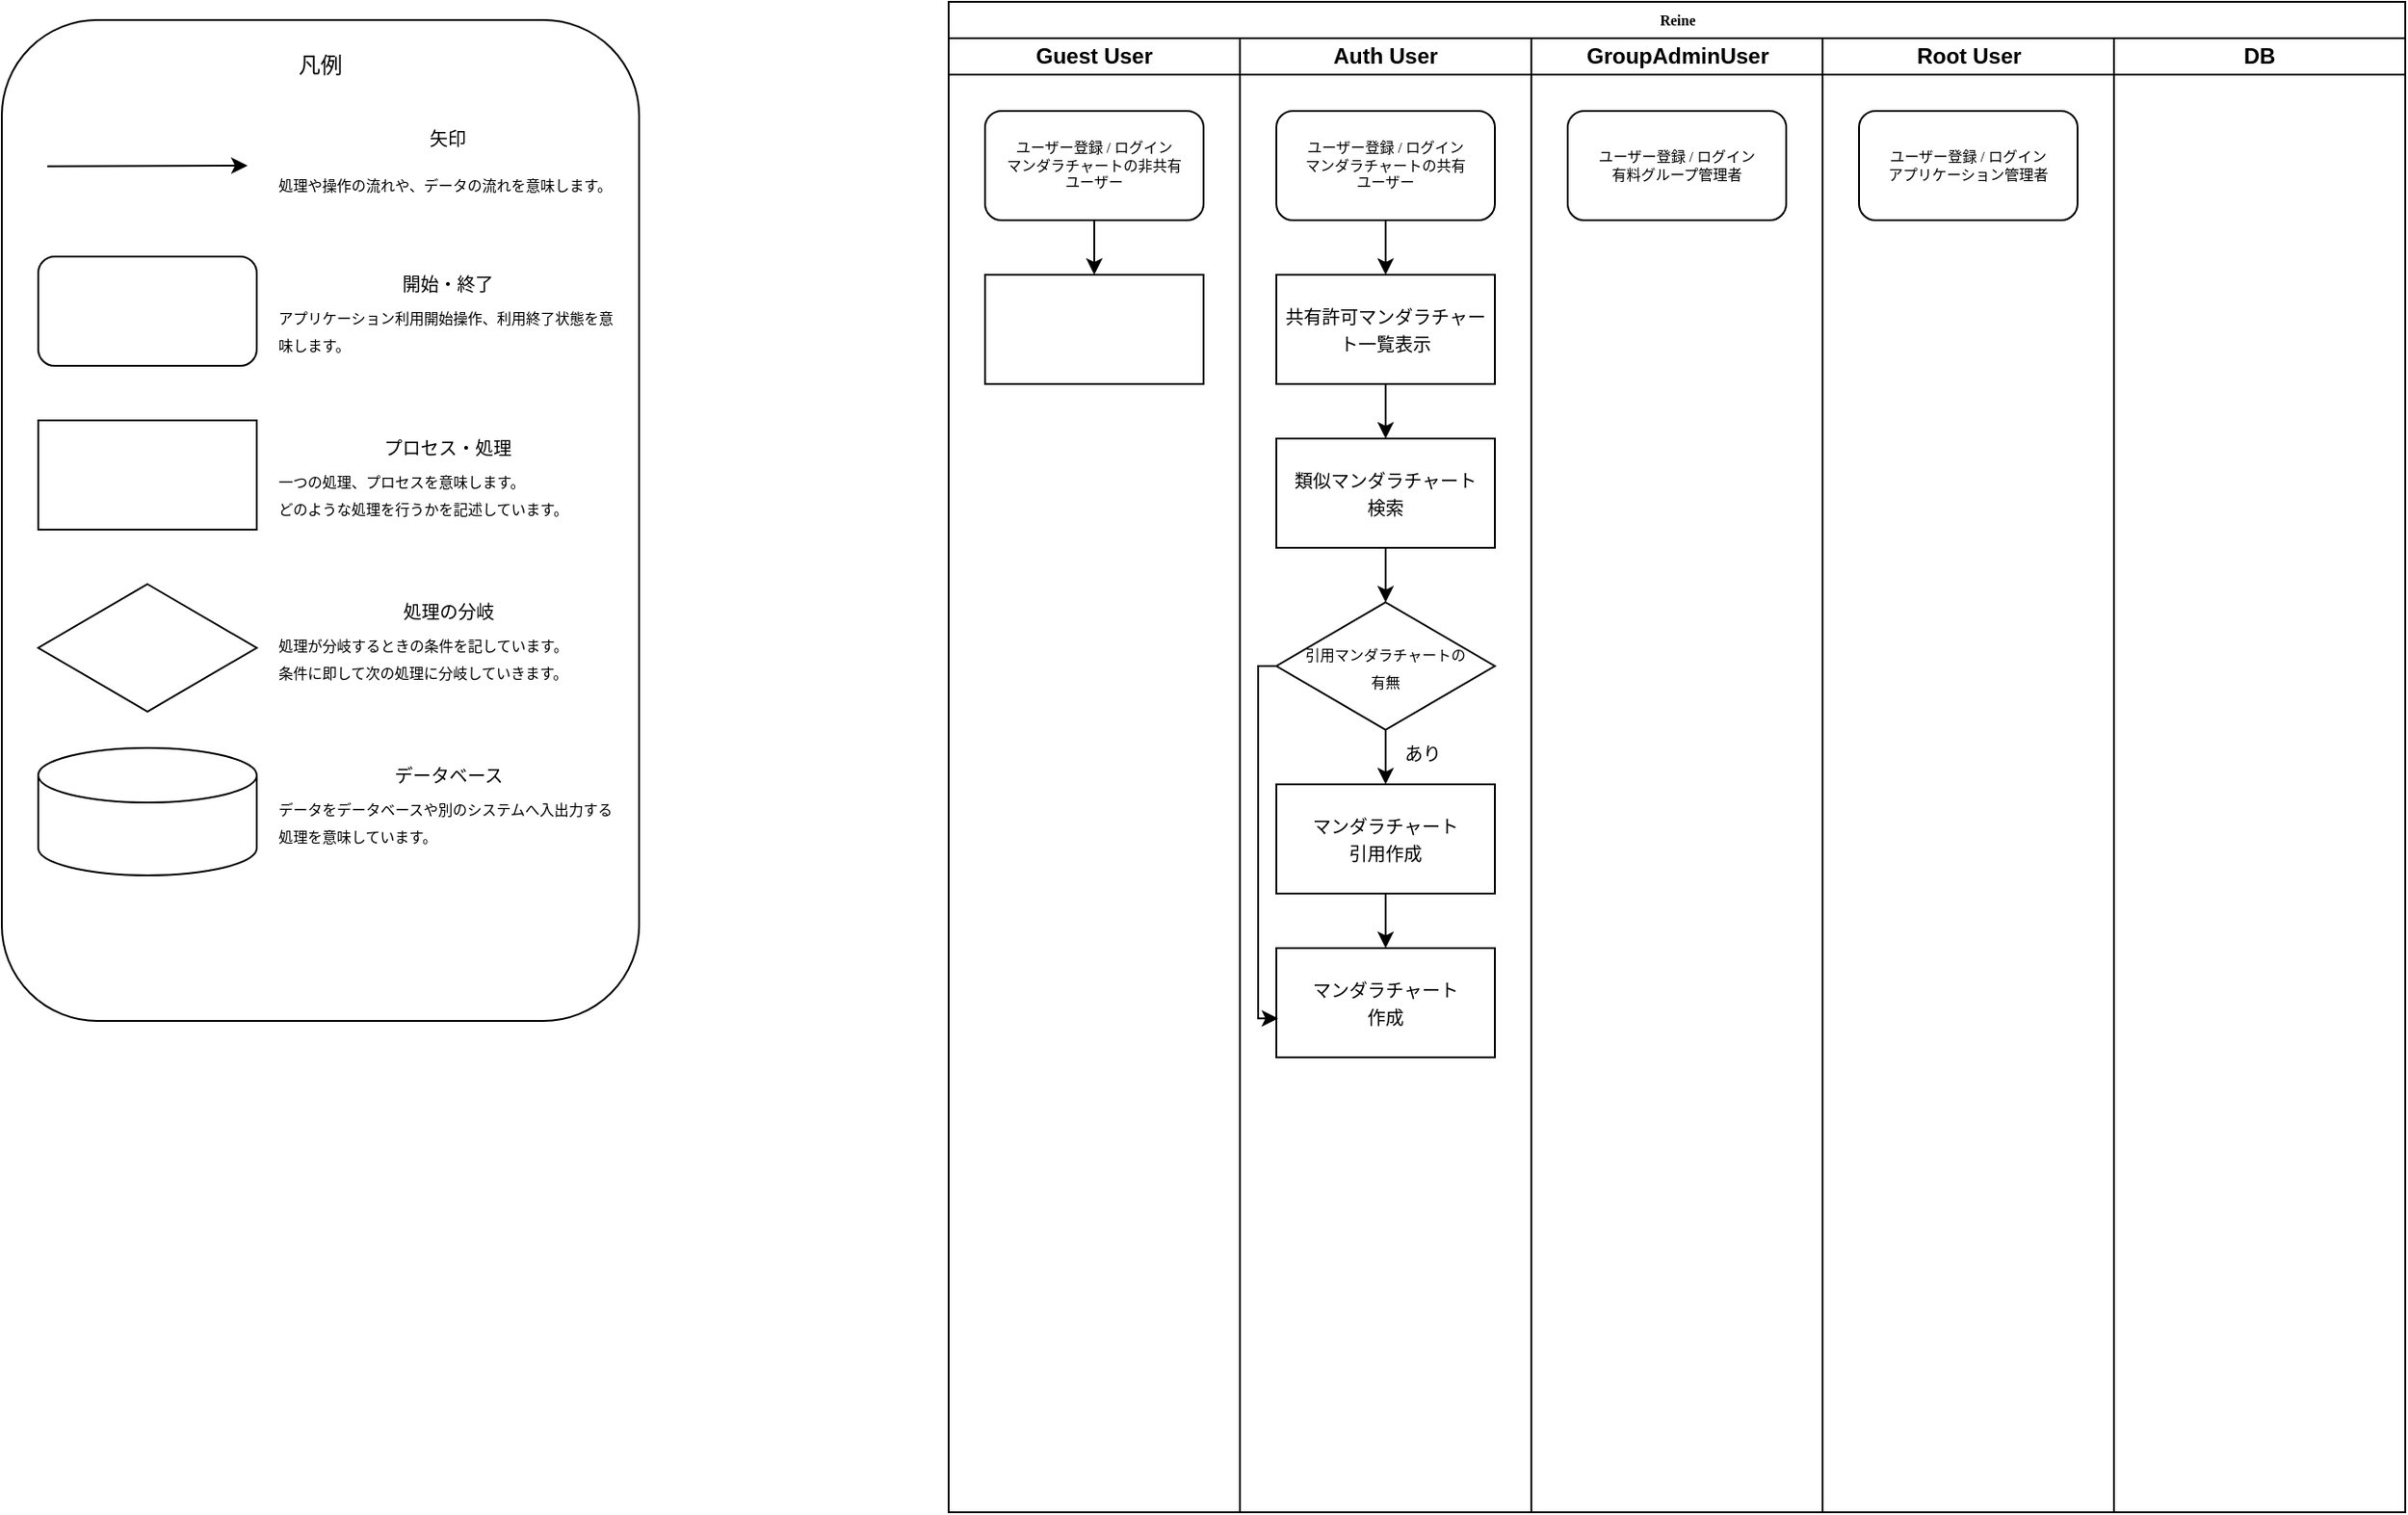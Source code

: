 <mxfile version="24.0.6" type="github">
  <diagram name="Page-1" id="74e2e168-ea6b-b213-b513-2b3c1d86103e">
    <mxGraphModel dx="1405" dy="581" grid="1" gridSize="10" guides="1" tooltips="1" connect="1" arrows="1" fold="1" page="1" pageScale="1" pageWidth="1100" pageHeight="850" background="none" math="0" shadow="0">
      <root>
        <mxCell id="0" />
        <mxCell id="1" parent="0" />
        <mxCell id="juHsKR98GJSo30kuV_IV-2" value="" style="rounded=1;whiteSpace=wrap;html=1;movable=0;resizable=0;rotatable=0;deletable=0;editable=0;locked=1;connectable=0;" vertex="1" parent="1">
          <mxGeometry x="40" y="50" width="350" height="550" as="geometry" />
        </mxCell>
        <mxCell id="77e6c97f196da883-1" value="Reine" style="swimlane;html=1;childLayout=stackLayout;startSize=20;rounded=0;shadow=0;labelBackgroundColor=none;strokeWidth=1;fontFamily=Verdana;fontSize=8;align=center;" parent="1" vertex="1">
          <mxGeometry x="560" y="40" width="800" height="830" as="geometry" />
        </mxCell>
        <mxCell id="juHsKR98GJSo30kuV_IV-35" value="Guest User" style="swimlane;whiteSpace=wrap;html=1;startSize=20;" vertex="1" parent="77e6c97f196da883-1">
          <mxGeometry y="20" width="160" height="810" as="geometry" />
        </mxCell>
        <mxCell id="juHsKR98GJSo30kuV_IV-50" value="" style="edgeStyle=orthogonalEdgeStyle;rounded=0;orthogonalLoop=1;jettySize=auto;html=1;" edge="1" parent="juHsKR98GJSo30kuV_IV-35" source="juHsKR98GJSo30kuV_IV-45" target="juHsKR98GJSo30kuV_IV-49">
          <mxGeometry relative="1" as="geometry" />
        </mxCell>
        <mxCell id="juHsKR98GJSo30kuV_IV-45" value="ユーザー登録 / ログイン&lt;div&gt;マンダラチャートの非共有&lt;/div&gt;&lt;div&gt;ユーザー&lt;/div&gt;" style="rounded=1;whiteSpace=wrap;html=1;shadow=0;labelBackgroundColor=none;strokeWidth=1;fontFamily=Verdana;fontSize=8;align=center;" vertex="1" parent="juHsKR98GJSo30kuV_IV-35">
          <mxGeometry x="20" y="40" width="120" height="60" as="geometry" />
        </mxCell>
        <mxCell id="juHsKR98GJSo30kuV_IV-49" value="" style="rounded=0;whiteSpace=wrap;html=1;" vertex="1" parent="juHsKR98GJSo30kuV_IV-35">
          <mxGeometry x="20" y="130" width="120" height="60" as="geometry" />
        </mxCell>
        <mxCell id="juHsKR98GJSo30kuV_IV-36" value="Auth User" style="swimlane;whiteSpace=wrap;html=1;startSize=20;" vertex="1" parent="77e6c97f196da883-1">
          <mxGeometry x="160" y="20" width="160" height="810" as="geometry" />
        </mxCell>
        <mxCell id="juHsKR98GJSo30kuV_IV-52" value="" style="edgeStyle=orthogonalEdgeStyle;rounded=0;orthogonalLoop=1;jettySize=auto;html=1;" edge="1" parent="juHsKR98GJSo30kuV_IV-36" source="juHsKR98GJSo30kuV_IV-47" target="juHsKR98GJSo30kuV_IV-51">
          <mxGeometry relative="1" as="geometry" />
        </mxCell>
        <mxCell id="juHsKR98GJSo30kuV_IV-47" value="ユーザー登録 / ログイン&lt;div&gt;マンダラチャートの共有&lt;/div&gt;&lt;div&gt;ユーザー&lt;/div&gt;" style="rounded=1;whiteSpace=wrap;html=1;shadow=0;labelBackgroundColor=none;strokeWidth=1;fontFamily=Verdana;fontSize=8;align=center;" vertex="1" parent="juHsKR98GJSo30kuV_IV-36">
          <mxGeometry x="20" y="40" width="120" height="60" as="geometry" />
        </mxCell>
        <mxCell id="juHsKR98GJSo30kuV_IV-54" value="" style="edgeStyle=orthogonalEdgeStyle;rounded=0;orthogonalLoop=1;jettySize=auto;html=1;" edge="1" parent="juHsKR98GJSo30kuV_IV-36" source="juHsKR98GJSo30kuV_IV-51">
          <mxGeometry relative="1" as="geometry">
            <mxPoint x="80.0" y="220.0" as="targetPoint" />
          </mxGeometry>
        </mxCell>
        <mxCell id="juHsKR98GJSo30kuV_IV-51" value="&lt;font style=&quot;font-size: 10px;&quot;&gt;共有許可マンダラチャート一覧表示&lt;/font&gt;" style="whiteSpace=wrap;html=1;" vertex="1" parent="juHsKR98GJSo30kuV_IV-36">
          <mxGeometry x="20" y="130" width="120" height="60" as="geometry" />
        </mxCell>
        <mxCell id="juHsKR98GJSo30kuV_IV-60" value="" style="edgeStyle=orthogonalEdgeStyle;rounded=0;orthogonalLoop=1;jettySize=auto;html=1;" edge="1" parent="juHsKR98GJSo30kuV_IV-36" source="juHsKR98GJSo30kuV_IV-58" target="juHsKR98GJSo30kuV_IV-59">
          <mxGeometry relative="1" as="geometry" />
        </mxCell>
        <mxCell id="juHsKR98GJSo30kuV_IV-58" value="&lt;font style=&quot;font-size: 10px;&quot;&gt;類似マンダラチャート&lt;/font&gt;&lt;div&gt;&lt;font style=&quot;font-size: 10px;&quot;&gt;検索&lt;/font&gt;&lt;/div&gt;" style="whiteSpace=wrap;html=1;" vertex="1" parent="juHsKR98GJSo30kuV_IV-36">
          <mxGeometry x="20" y="220" width="120" height="60" as="geometry" />
        </mxCell>
        <mxCell id="juHsKR98GJSo30kuV_IV-66" value="" style="edgeStyle=orthogonalEdgeStyle;rounded=0;orthogonalLoop=1;jettySize=auto;html=1;" edge="1" parent="juHsKR98GJSo30kuV_IV-36" source="juHsKR98GJSo30kuV_IV-59" target="juHsKR98GJSo30kuV_IV-65">
          <mxGeometry relative="1" as="geometry" />
        </mxCell>
        <mxCell id="juHsKR98GJSo30kuV_IV-59" value="&lt;font style=&quot;font-size: 8px;&quot;&gt;引用マンダラチャートの&lt;/font&gt;&lt;div&gt;&lt;font style=&quot;font-size: 8px;&quot;&gt;有無&lt;/font&gt;&lt;/div&gt;" style="rhombus;whiteSpace=wrap;html=1;" vertex="1" parent="juHsKR98GJSo30kuV_IV-36">
          <mxGeometry x="20" y="310" width="120" height="70" as="geometry" />
        </mxCell>
        <mxCell id="juHsKR98GJSo30kuV_IV-80" value="" style="edgeStyle=orthogonalEdgeStyle;rounded=0;orthogonalLoop=1;jettySize=auto;html=1;" edge="1" parent="juHsKR98GJSo30kuV_IV-36" source="juHsKR98GJSo30kuV_IV-65" target="juHsKR98GJSo30kuV_IV-79">
          <mxGeometry relative="1" as="geometry" />
        </mxCell>
        <mxCell id="juHsKR98GJSo30kuV_IV-65" value="&lt;span style=&quot;font-size: 10px;&quot;&gt;マンダラチャート&lt;br&gt;引用作成&lt;/span&gt;" style="whiteSpace=wrap;html=1;" vertex="1" parent="juHsKR98GJSo30kuV_IV-36">
          <mxGeometry x="20" y="410" width="120" height="60" as="geometry" />
        </mxCell>
        <mxCell id="juHsKR98GJSo30kuV_IV-67" value="&lt;font style=&quot;font-size: 10px;&quot;&gt;あり&lt;/font&gt;" style="text;html=1;align=center;verticalAlign=middle;resizable=0;points=[];autosize=1;strokeColor=none;fillColor=none;" vertex="1" parent="juHsKR98GJSo30kuV_IV-36">
          <mxGeometry x="80" y="378" width="40" height="30" as="geometry" />
        </mxCell>
        <mxCell id="juHsKR98GJSo30kuV_IV-79" value="&lt;span style=&quot;font-size: 10px;&quot;&gt;マンダラチャート&lt;/span&gt;&lt;div&gt;&lt;span style=&quot;font-size: 10px;&quot;&gt;作成&lt;/span&gt;&lt;/div&gt;" style="whiteSpace=wrap;html=1;" vertex="1" parent="juHsKR98GJSo30kuV_IV-36">
          <mxGeometry x="20" y="500" width="120" height="60" as="geometry" />
        </mxCell>
        <mxCell id="juHsKR98GJSo30kuV_IV-82" style="edgeStyle=orthogonalEdgeStyle;rounded=0;orthogonalLoop=1;jettySize=auto;html=1;entryX=0.008;entryY=0.644;entryDx=0;entryDy=0;entryPerimeter=0;exitX=0;exitY=0.5;exitDx=0;exitDy=0;" edge="1" parent="juHsKR98GJSo30kuV_IV-36" source="juHsKR98GJSo30kuV_IV-59" target="juHsKR98GJSo30kuV_IV-79">
          <mxGeometry relative="1" as="geometry">
            <Array as="points">
              <mxPoint x="10" y="345" />
              <mxPoint x="10" y="539" />
            </Array>
          </mxGeometry>
        </mxCell>
        <mxCell id="77e6c97f196da883-4" value="GroupAdminUser" style="swimlane;html=1;startSize=20;" parent="77e6c97f196da883-1" vertex="1">
          <mxGeometry x="320" y="20" width="160" height="810" as="geometry" />
        </mxCell>
        <mxCell id="juHsKR98GJSo30kuV_IV-30" value="&lt;div&gt;ユーザー登録 / ログイン&lt;/div&gt;&lt;div&gt;有料グループ管理者&lt;br&gt;&lt;/div&gt;" style="rounded=1;whiteSpace=wrap;html=1;shadow=0;labelBackgroundColor=none;strokeWidth=1;fontFamily=Verdana;fontSize=8;align=center;" vertex="1" parent="77e6c97f196da883-4">
          <mxGeometry x="20" y="40" width="120" height="60" as="geometry" />
        </mxCell>
        <mxCell id="77e6c97f196da883-5" value="Root User" style="swimlane;html=1;startSize=20;movable=1;resizable=1;rotatable=1;deletable=1;editable=1;locked=0;connectable=1;" parent="77e6c97f196da883-1" vertex="1">
          <mxGeometry x="480" y="20" width="160" height="810" as="geometry" />
        </mxCell>
        <mxCell id="juHsKR98GJSo30kuV_IV-48" value="&lt;div&gt;ユーザー登録 / ログイン&lt;/div&gt;&lt;div&gt;アプリケーション管理者&lt;/div&gt;" style="rounded=1;whiteSpace=wrap;html=1;shadow=0;labelBackgroundColor=none;strokeWidth=1;fontFamily=Verdana;fontSize=8;align=center;" vertex="1" parent="77e6c97f196da883-5">
          <mxGeometry x="20" y="40" width="120" height="60" as="geometry" />
        </mxCell>
        <mxCell id="juHsKR98GJSo30kuV_IV-5" value="凡例" style="text;html=1;align=center;verticalAlign=middle;whiteSpace=wrap;rounded=0;" vertex="1" parent="1">
          <mxGeometry x="185" y="60" width="60" height="30" as="geometry" />
        </mxCell>
        <mxCell id="juHsKR98GJSo30kuV_IV-10" value="" style="rounded=1;whiteSpace=wrap;html=1;" vertex="1" parent="1">
          <mxGeometry x="60" y="180" width="120" height="60" as="geometry" />
        </mxCell>
        <mxCell id="juHsKR98GJSo30kuV_IV-11" value="&lt;span style=&quot;font-size: 10px;&quot;&gt;開始・終了&lt;/span&gt;" style="text;html=1;align=center;verticalAlign=middle;whiteSpace=wrap;rounded=0;" vertex="1" parent="1">
          <mxGeometry x="210" y="180" width="150" height="30" as="geometry" />
        </mxCell>
        <mxCell id="juHsKR98GJSo30kuV_IV-12" value="&lt;font style=&quot;font-size: 8px;&quot;&gt;アプリケーション利用開始操作、利用終了状態を意味します。&lt;/font&gt;" style="text;html=1;align=left;verticalAlign=middle;whiteSpace=wrap;rounded=0;" vertex="1" parent="1">
          <mxGeometry x="190" y="200" width="190" height="40" as="geometry" />
        </mxCell>
        <mxCell id="juHsKR98GJSo30kuV_IV-13" value="" style="rounded=0;whiteSpace=wrap;html=1;" vertex="1" parent="1">
          <mxGeometry x="60" y="270" width="120" height="60" as="geometry" />
        </mxCell>
        <mxCell id="juHsKR98GJSo30kuV_IV-15" value="&lt;font style=&quot;font-size: 10px;&quot;&gt;プロセス・処理&lt;/font&gt;" style="text;html=1;align=center;verticalAlign=middle;whiteSpace=wrap;rounded=0;" vertex="1" parent="1">
          <mxGeometry x="210" y="270" width="150" height="30" as="geometry" />
        </mxCell>
        <mxCell id="juHsKR98GJSo30kuV_IV-16" value="&lt;span style=&quot;font-size: 8px;&quot;&gt;一つの処理、プロセスを意味します。&lt;/span&gt;&lt;div&gt;&lt;span style=&quot;font-size: 8px;&quot;&gt;どのような処理を行うかを記述しています。&lt;/span&gt;&lt;/div&gt;" style="text;html=1;align=left;verticalAlign=middle;whiteSpace=wrap;rounded=0;" vertex="1" parent="1">
          <mxGeometry x="190" y="290" width="190" height="40" as="geometry" />
        </mxCell>
        <mxCell id="juHsKR98GJSo30kuV_IV-17" value="" style="rhombus;whiteSpace=wrap;html=1;" vertex="1" parent="1">
          <mxGeometry x="60" y="360" width="120" height="70" as="geometry" />
        </mxCell>
        <mxCell id="juHsKR98GJSo30kuV_IV-18" value="&lt;font style=&quot;font-size: 10px;&quot;&gt;処理の分岐&lt;/font&gt;" style="text;html=1;align=center;verticalAlign=middle;whiteSpace=wrap;rounded=0;" vertex="1" parent="1">
          <mxGeometry x="232.5" y="360" width="105" height="30" as="geometry" />
        </mxCell>
        <mxCell id="juHsKR98GJSo30kuV_IV-21" value="&lt;span style=&quot;font-size: 8px;&quot;&gt;処理が分岐するときの条件を記しています。&lt;/span&gt;&lt;div&gt;&lt;span style=&quot;font-size: 8px;&quot;&gt;条件に即して次の処理に分岐していきます。&lt;/span&gt;&lt;/div&gt;" style="text;html=1;align=left;verticalAlign=middle;whiteSpace=wrap;rounded=0;" vertex="1" parent="1">
          <mxGeometry x="190" y="380" width="190" height="40" as="geometry" />
        </mxCell>
        <mxCell id="juHsKR98GJSo30kuV_IV-22" value="&lt;font style=&quot;font-size: 10px;&quot;&gt;矢印&lt;/font&gt;" style="text;html=1;align=center;verticalAlign=middle;whiteSpace=wrap;rounded=0;" vertex="1" parent="1">
          <mxGeometry x="210" y="100" width="150" height="30" as="geometry" />
        </mxCell>
        <mxCell id="juHsKR98GJSo30kuV_IV-23" value="&lt;span style=&quot;font-size: 8px;&quot;&gt;処理や操作の流れや、データの流れを意味します。&lt;/span&gt;" style="text;html=1;align=left;verticalAlign=middle;whiteSpace=wrap;rounded=0;" vertex="1" parent="1">
          <mxGeometry x="190" y="120" width="190" height="40" as="geometry" />
        </mxCell>
        <mxCell id="juHsKR98GJSo30kuV_IV-25" value="" style="endArrow=classic;html=1;rounded=0;" edge="1" parent="1">
          <mxGeometry width="50" height="50" relative="1" as="geometry">
            <mxPoint x="65" y="130.38" as="sourcePoint" />
            <mxPoint x="175" y="130" as="targetPoint" />
          </mxGeometry>
        </mxCell>
        <mxCell id="juHsKR98GJSo30kuV_IV-26" value="" style="shape=cylinder3;whiteSpace=wrap;html=1;boundedLbl=1;backgroundOutline=1;size=15;" vertex="1" parent="1">
          <mxGeometry x="60" y="450" width="120" height="70" as="geometry" />
        </mxCell>
        <mxCell id="juHsKR98GJSo30kuV_IV-27" value="&lt;span style=&quot;font-size: 8px;&quot;&gt;データをデータベースや別のシステムへ入出力する処理を意味しています。&lt;/span&gt;" style="text;html=1;align=left;verticalAlign=middle;whiteSpace=wrap;rounded=0;" vertex="1" parent="1">
          <mxGeometry x="190" y="470" width="190" height="40" as="geometry" />
        </mxCell>
        <mxCell id="juHsKR98GJSo30kuV_IV-28" value="&lt;font style=&quot;font-size: 10px;&quot;&gt;データベース&lt;/font&gt;" style="text;html=1;align=center;verticalAlign=middle;whiteSpace=wrap;rounded=0;" vertex="1" parent="1">
          <mxGeometry x="232.5" y="450" width="105" height="30" as="geometry" />
        </mxCell>
        <mxCell id="juHsKR98GJSo30kuV_IV-34" value="DB" style="swimlane;whiteSpace=wrap;html=1;startSize=20;" vertex="1" parent="1">
          <mxGeometry x="1200" y="60" width="160" height="810" as="geometry" />
        </mxCell>
      </root>
    </mxGraphModel>
  </diagram>
</mxfile>
